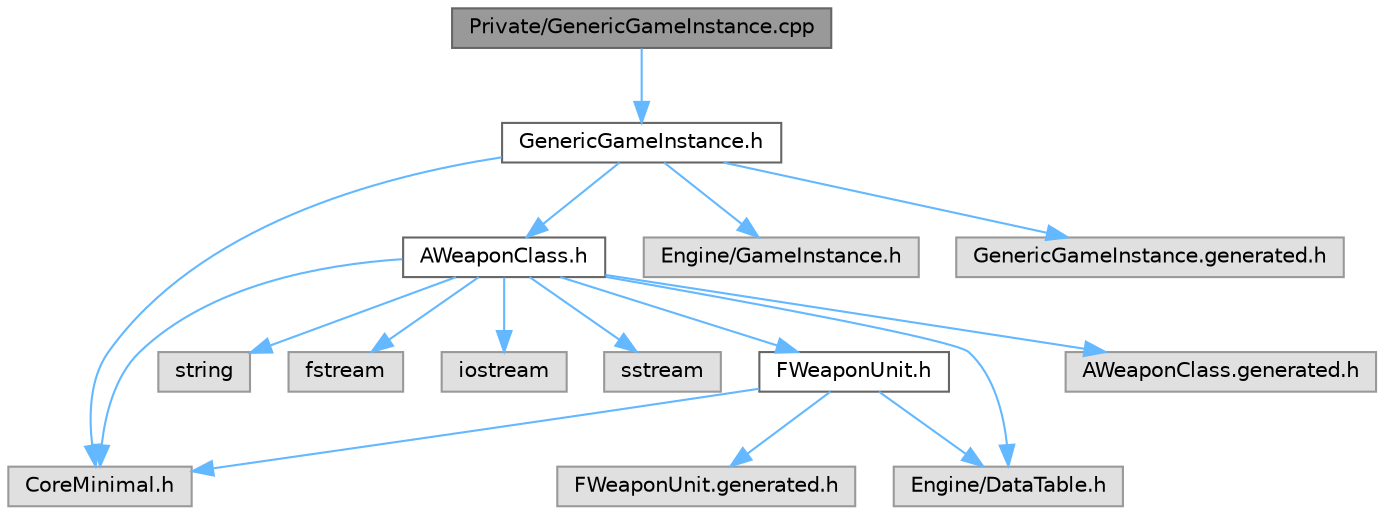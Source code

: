digraph "Private/GenericGameInstance.cpp"
{
 // LATEX_PDF_SIZE
  bgcolor="transparent";
  edge [fontname=Helvetica,fontsize=10,labelfontname=Helvetica,labelfontsize=10];
  node [fontname=Helvetica,fontsize=10,shape=box,height=0.2,width=0.4];
  Node1 [id="Node000001",label="Private/GenericGameInstance.cpp",height=0.2,width=0.4,color="gray40", fillcolor="grey60", style="filled", fontcolor="black",tooltip=" "];
  Node1 -> Node2 [id="edge17_Node000001_Node000002",color="steelblue1",style="solid",tooltip=" "];
  Node2 [id="Node000002",label="GenericGameInstance.h",height=0.2,width=0.4,color="grey40", fillcolor="white", style="filled",URL="$_generic_game_instance_8h.html",tooltip=" "];
  Node2 -> Node3 [id="edge18_Node000002_Node000003",color="steelblue1",style="solid",tooltip=" "];
  Node3 [id="Node000003",label="CoreMinimal.h",height=0.2,width=0.4,color="grey60", fillcolor="#E0E0E0", style="filled",tooltip=" "];
  Node2 -> Node4 [id="edge19_Node000002_Node000004",color="steelblue1",style="solid",tooltip=" "];
  Node4 [id="Node000004",label="AWeaponClass.h",height=0.2,width=0.4,color="grey40", fillcolor="white", style="filled",URL="$_a_weapon_class_8h.html",tooltip=" "];
  Node4 -> Node3 [id="edge20_Node000004_Node000003",color="steelblue1",style="solid",tooltip=" "];
  Node4 -> Node5 [id="edge21_Node000004_Node000005",color="steelblue1",style="solid",tooltip=" "];
  Node5 [id="Node000005",label="string",height=0.2,width=0.4,color="grey60", fillcolor="#E0E0E0", style="filled",tooltip=" "];
  Node4 -> Node6 [id="edge22_Node000004_Node000006",color="steelblue1",style="solid",tooltip=" "];
  Node6 [id="Node000006",label="fstream",height=0.2,width=0.4,color="grey60", fillcolor="#E0E0E0", style="filled",tooltip=" "];
  Node4 -> Node7 [id="edge23_Node000004_Node000007",color="steelblue1",style="solid",tooltip=" "];
  Node7 [id="Node000007",label="iostream",height=0.2,width=0.4,color="grey60", fillcolor="#E0E0E0", style="filled",tooltip=" "];
  Node4 -> Node8 [id="edge24_Node000004_Node000008",color="steelblue1",style="solid",tooltip=" "];
  Node8 [id="Node000008",label="sstream",height=0.2,width=0.4,color="grey60", fillcolor="#E0E0E0", style="filled",tooltip=" "];
  Node4 -> Node9 [id="edge25_Node000004_Node000009",color="steelblue1",style="solid",tooltip=" "];
  Node9 [id="Node000009",label="FWeaponUnit.h",height=0.2,width=0.4,color="grey40", fillcolor="white", style="filled",URL="$_f_weapon_unit_8h.html",tooltip=" "];
  Node9 -> Node3 [id="edge26_Node000009_Node000003",color="steelblue1",style="solid",tooltip=" "];
  Node9 -> Node10 [id="edge27_Node000009_Node000010",color="steelblue1",style="solid",tooltip=" "];
  Node10 [id="Node000010",label="Engine/DataTable.h",height=0.2,width=0.4,color="grey60", fillcolor="#E0E0E0", style="filled",tooltip=" "];
  Node9 -> Node11 [id="edge28_Node000009_Node000011",color="steelblue1",style="solid",tooltip=" "];
  Node11 [id="Node000011",label="FWeaponUnit.generated.h",height=0.2,width=0.4,color="grey60", fillcolor="#E0E0E0", style="filled",tooltip=" "];
  Node4 -> Node10 [id="edge29_Node000004_Node000010",color="steelblue1",style="solid",tooltip=" "];
  Node4 -> Node12 [id="edge30_Node000004_Node000012",color="steelblue1",style="solid",tooltip=" "];
  Node12 [id="Node000012",label="AWeaponClass.generated.h",height=0.2,width=0.4,color="grey60", fillcolor="#E0E0E0", style="filled",tooltip=" "];
  Node2 -> Node13 [id="edge31_Node000002_Node000013",color="steelblue1",style="solid",tooltip=" "];
  Node13 [id="Node000013",label="Engine/GameInstance.h",height=0.2,width=0.4,color="grey60", fillcolor="#E0E0E0", style="filled",tooltip=" "];
  Node2 -> Node14 [id="edge32_Node000002_Node000014",color="steelblue1",style="solid",tooltip=" "];
  Node14 [id="Node000014",label="GenericGameInstance.generated.h",height=0.2,width=0.4,color="grey60", fillcolor="#E0E0E0", style="filled",tooltip=" "];
}
